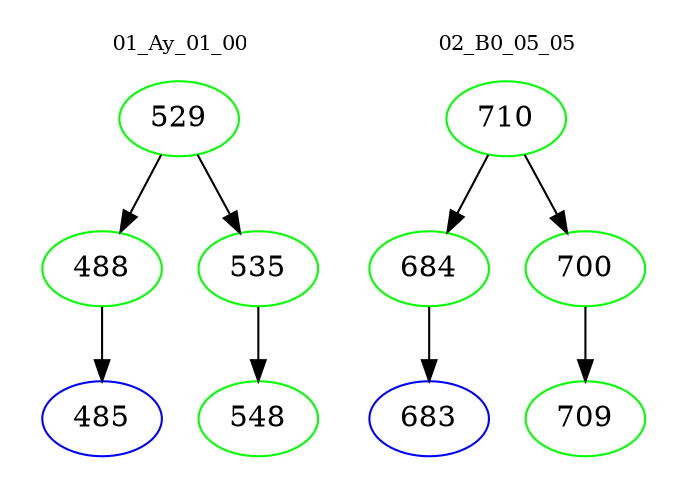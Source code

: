 digraph{
subgraph cluster_0 {
color = white
label = "01_Ay_01_00";
fontsize=10;
T0_529 [label="529", color="green"]
T0_529 -> T0_488 [color="black"]
T0_488 [label="488", color="green"]
T0_488 -> T0_485 [color="black"]
T0_485 [label="485", color="blue"]
T0_529 -> T0_535 [color="black"]
T0_535 [label="535", color="green"]
T0_535 -> T0_548 [color="black"]
T0_548 [label="548", color="green"]
}
subgraph cluster_1 {
color = white
label = "02_B0_05_05";
fontsize=10;
T1_710 [label="710", color="green"]
T1_710 -> T1_684 [color="black"]
T1_684 [label="684", color="green"]
T1_684 -> T1_683 [color="black"]
T1_683 [label="683", color="blue"]
T1_710 -> T1_700 [color="black"]
T1_700 [label="700", color="green"]
T1_700 -> T1_709 [color="black"]
T1_709 [label="709", color="green"]
}
}
